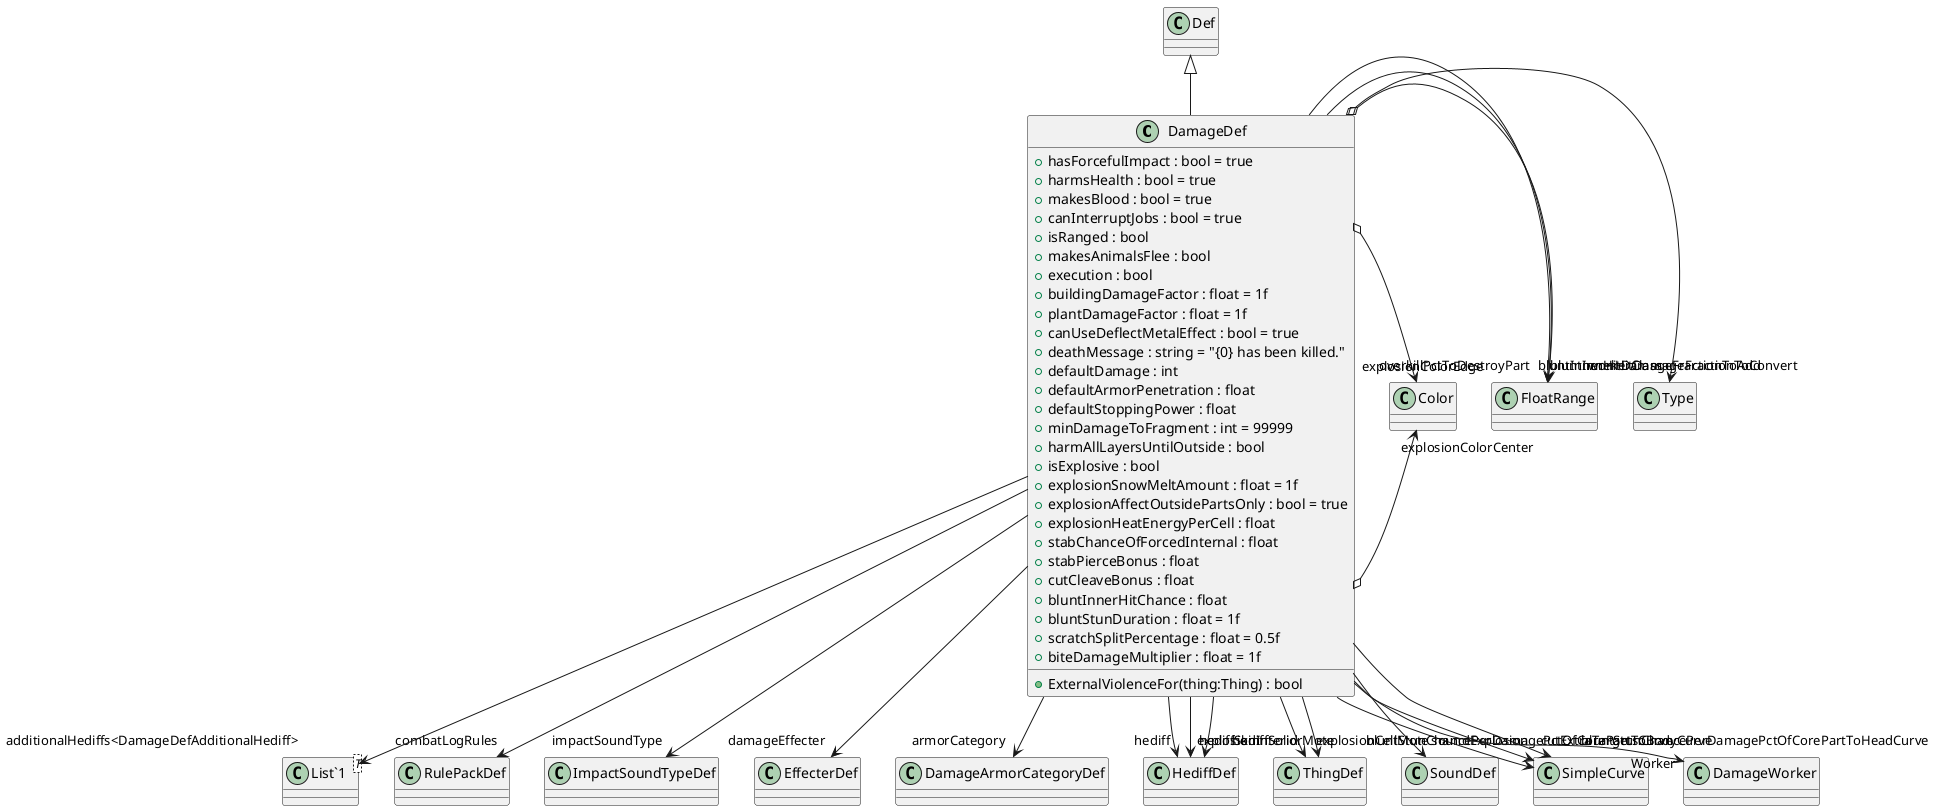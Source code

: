 @startuml
class DamageDef {
    + hasForcefulImpact : bool = true
    + harmsHealth : bool = true
    + makesBlood : bool = true
    + canInterruptJobs : bool = true
    + isRanged : bool
    + makesAnimalsFlee : bool
    + execution : bool
    + buildingDamageFactor : float = 1f
    + plantDamageFactor : float = 1f
    + canUseDeflectMetalEffect : bool = true
    + deathMessage : string = "{0&#125; has been killed."
    + defaultDamage : int
    + defaultArmorPenetration : float
    + defaultStoppingPower : float
    + minDamageToFragment : int = 99999
    + harmAllLayersUntilOutside : bool
    + isExplosive : bool
    + explosionSnowMeltAmount : float = 1f
    + explosionAffectOutsidePartsOnly : bool = true
    + explosionHeatEnergyPerCell : float
    + stabChanceOfForcedInternal : float
    + stabPierceBonus : float
    + cutCleaveBonus : float
    + bluntInnerHitChance : float
    + bluntStunDuration : float = 1f
    + scratchSplitPercentage : float = 0.5f
    + biteDamageMultiplier : float = 1f
    + ExternalViolenceFor(thing:Thing) : bool
}
class "List`1"<T> {
}
Def <|-- DamageDef
DamageDef o-> "workerClass" Type
DamageDef --> "combatLogRules" RulePackDef
DamageDef --> "impactSoundType" ImpactSoundTypeDef
DamageDef --> "damageEffecter" EffecterDef
DamageDef --> "additionalHediffs<DamageDefAdditionalHediff>" "List`1"
DamageDef --> "armorCategory" DamageArmorCategoryDef
DamageDef o-> "overkillPctToDestroyPart" FloatRange
DamageDef --> "hediff" HediffDef
DamageDef --> "hediffSkin" HediffDef
DamageDef --> "hediffSolid" HediffDef
DamageDef --> "explosionCellMote" ThingDef
DamageDef o-> "explosionColorCenter" Color
DamageDef o-> "explosionColorEdge" Color
DamageDef --> "explosionInteriorMote" ThingDef
DamageDef --> "soundExplosion" SoundDef
DamageDef --> "cutExtraTargetsCurve" SimpleCurve
DamageDef --> "bluntInnerHitDamageFractionToConvert" FloatRange
DamageDef --> "bluntInnerHitDamageFractionToAdd" FloatRange
DamageDef --> "bluntStunChancePerDamagePctOfCorePartToHeadCurve" SimpleCurve
DamageDef --> "bluntStunChancePerDamagePctOfCorePartToBodyCurve" SimpleCurve
DamageDef --> "Worker" DamageWorker
@enduml
